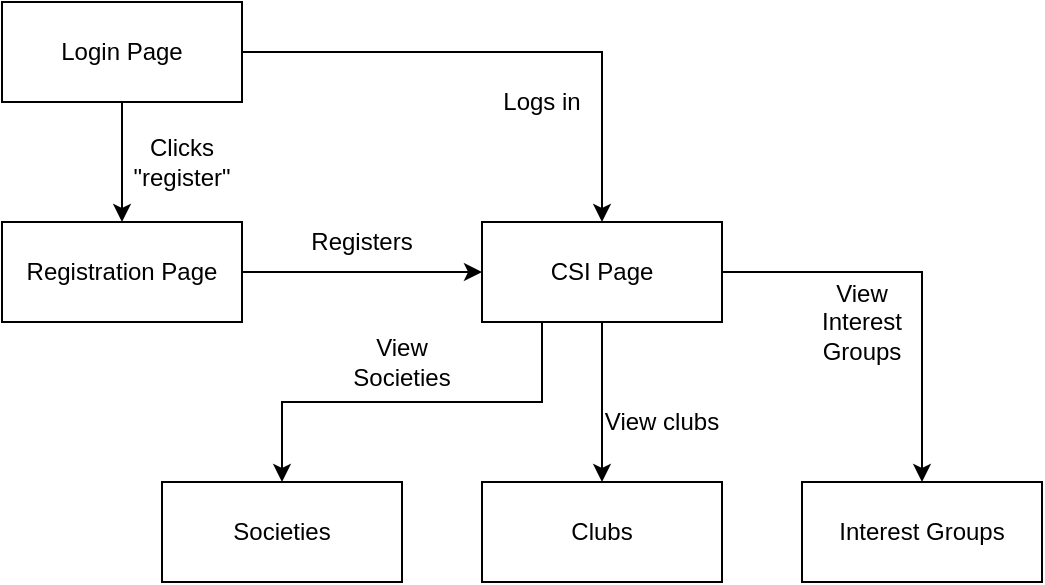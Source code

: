 <mxfile version="12.7.9" type="github"><diagram id="v2UuMHjV-2PZliUsIxXG" name="Page-1"><mxGraphModel dx="868" dy="401" grid="1" gridSize="10" guides="1" tooltips="1" connect="1" arrows="1" fold="1" page="1" pageScale="1" pageWidth="850" pageHeight="1100" math="0" shadow="0"><root><mxCell id="0"/><mxCell id="1" parent="0"/><mxCell id="l7k7MzViInsccQyZYBdr-5" style="edgeStyle=orthogonalEdgeStyle;rounded=0;orthogonalLoop=1;jettySize=auto;html=1;exitX=0.5;exitY=1;exitDx=0;exitDy=0;" edge="1" parent="1" source="l7k7MzViInsccQyZYBdr-2" target="l7k7MzViInsccQyZYBdr-3"><mxGeometry relative="1" as="geometry"/></mxCell><mxCell id="l7k7MzViInsccQyZYBdr-7" style="edgeStyle=orthogonalEdgeStyle;rounded=0;orthogonalLoop=1;jettySize=auto;html=1;exitX=1;exitY=0.5;exitDx=0;exitDy=0;fontSize=12;" edge="1" parent="1" source="l7k7MzViInsccQyZYBdr-2" target="l7k7MzViInsccQyZYBdr-4"><mxGeometry relative="1" as="geometry"/></mxCell><mxCell id="l7k7MzViInsccQyZYBdr-2" value="Login Page" style="rounded=0;whiteSpace=wrap;html=1;" vertex="1" parent="1"><mxGeometry x="240" y="80" width="120" height="50" as="geometry"/></mxCell><mxCell id="l7k7MzViInsccQyZYBdr-9" style="edgeStyle=orthogonalEdgeStyle;rounded=0;orthogonalLoop=1;jettySize=auto;html=1;exitX=1;exitY=0.5;exitDx=0;exitDy=0;entryX=0;entryY=0.5;entryDx=0;entryDy=0;fontSize=12;" edge="1" parent="1" source="l7k7MzViInsccQyZYBdr-3" target="l7k7MzViInsccQyZYBdr-4"><mxGeometry relative="1" as="geometry"/></mxCell><mxCell id="l7k7MzViInsccQyZYBdr-3" value="Registration Page" style="rounded=0;whiteSpace=wrap;html=1;" vertex="1" parent="1"><mxGeometry x="240" y="190" width="120" height="50" as="geometry"/></mxCell><mxCell id="l7k7MzViInsccQyZYBdr-12" style="edgeStyle=orthogonalEdgeStyle;rounded=0;orthogonalLoop=1;jettySize=auto;html=1;exitX=0.5;exitY=1;exitDx=0;exitDy=0;entryX=0.5;entryY=0;entryDx=0;entryDy=0;fontSize=12;" edge="1" parent="1" source="l7k7MzViInsccQyZYBdr-4" target="l7k7MzViInsccQyZYBdr-11"><mxGeometry relative="1" as="geometry"/></mxCell><mxCell id="l7k7MzViInsccQyZYBdr-15" style="edgeStyle=orthogonalEdgeStyle;rounded=0;orthogonalLoop=1;jettySize=auto;html=1;exitX=0.25;exitY=1;exitDx=0;exitDy=0;entryX=0.5;entryY=0;entryDx=0;entryDy=0;fontSize=12;" edge="1" parent="1" source="l7k7MzViInsccQyZYBdr-4" target="l7k7MzViInsccQyZYBdr-14"><mxGeometry relative="1" as="geometry"/></mxCell><mxCell id="l7k7MzViInsccQyZYBdr-18" style="edgeStyle=orthogonalEdgeStyle;rounded=0;orthogonalLoop=1;jettySize=auto;html=1;exitX=1;exitY=0.5;exitDx=0;exitDy=0;entryX=0.5;entryY=0;entryDx=0;entryDy=0;fontSize=12;" edge="1" parent="1" source="l7k7MzViInsccQyZYBdr-4" target="l7k7MzViInsccQyZYBdr-17"><mxGeometry relative="1" as="geometry"/></mxCell><mxCell id="l7k7MzViInsccQyZYBdr-4" value="CSI Page" style="rounded=0;whiteSpace=wrap;html=1;" vertex="1" parent="1"><mxGeometry x="480" y="190" width="120" height="50" as="geometry"/></mxCell><mxCell id="l7k7MzViInsccQyZYBdr-6" value="Clicks &quot;register&quot;" style="text;html=1;strokeColor=none;fillColor=none;align=center;verticalAlign=middle;whiteSpace=wrap;rounded=0;fontSize=12;" vertex="1" parent="1"><mxGeometry x="300" y="140" width="60" height="40" as="geometry"/></mxCell><mxCell id="l7k7MzViInsccQyZYBdr-8" value="Logs in" style="text;html=1;strokeColor=none;fillColor=none;align=center;verticalAlign=middle;whiteSpace=wrap;rounded=0;fontSize=12;" vertex="1" parent="1"><mxGeometry x="480" y="110" width="60" height="40" as="geometry"/></mxCell><mxCell id="l7k7MzViInsccQyZYBdr-10" value="Registers" style="text;html=1;strokeColor=none;fillColor=none;align=center;verticalAlign=middle;whiteSpace=wrap;rounded=0;fontSize=12;" vertex="1" parent="1"><mxGeometry x="390" y="180" width="60" height="40" as="geometry"/></mxCell><mxCell id="l7k7MzViInsccQyZYBdr-11" value="Clubs" style="rounded=0;whiteSpace=wrap;html=1;" vertex="1" parent="1"><mxGeometry x="480" y="320" width="120" height="50" as="geometry"/></mxCell><mxCell id="l7k7MzViInsccQyZYBdr-13" value="View clubs" style="text;html=1;strokeColor=none;fillColor=none;align=center;verticalAlign=middle;whiteSpace=wrap;rounded=0;fontSize=12;" vertex="1" parent="1"><mxGeometry x="540" y="270" width="60" height="40" as="geometry"/></mxCell><mxCell id="l7k7MzViInsccQyZYBdr-14" value="Societies" style="rounded=0;whiteSpace=wrap;html=1;" vertex="1" parent="1"><mxGeometry x="320" y="320" width="120" height="50" as="geometry"/></mxCell><mxCell id="l7k7MzViInsccQyZYBdr-16" value="View Societies" style="text;html=1;strokeColor=none;fillColor=none;align=center;verticalAlign=middle;whiteSpace=wrap;rounded=0;fontSize=12;" vertex="1" parent="1"><mxGeometry x="410" y="240" width="60" height="40" as="geometry"/></mxCell><mxCell id="l7k7MzViInsccQyZYBdr-17" value="Interest Groups" style="rounded=0;whiteSpace=wrap;html=1;" vertex="1" parent="1"><mxGeometry x="640" y="320" width="120" height="50" as="geometry"/></mxCell><mxCell id="l7k7MzViInsccQyZYBdr-19" value="View Interest Groups" style="text;html=1;strokeColor=none;fillColor=none;align=center;verticalAlign=middle;whiteSpace=wrap;rounded=0;fontSize=12;" vertex="1" parent="1"><mxGeometry x="640" y="220" width="60" height="40" as="geometry"/></mxCell></root></mxGraphModel></diagram></mxfile>